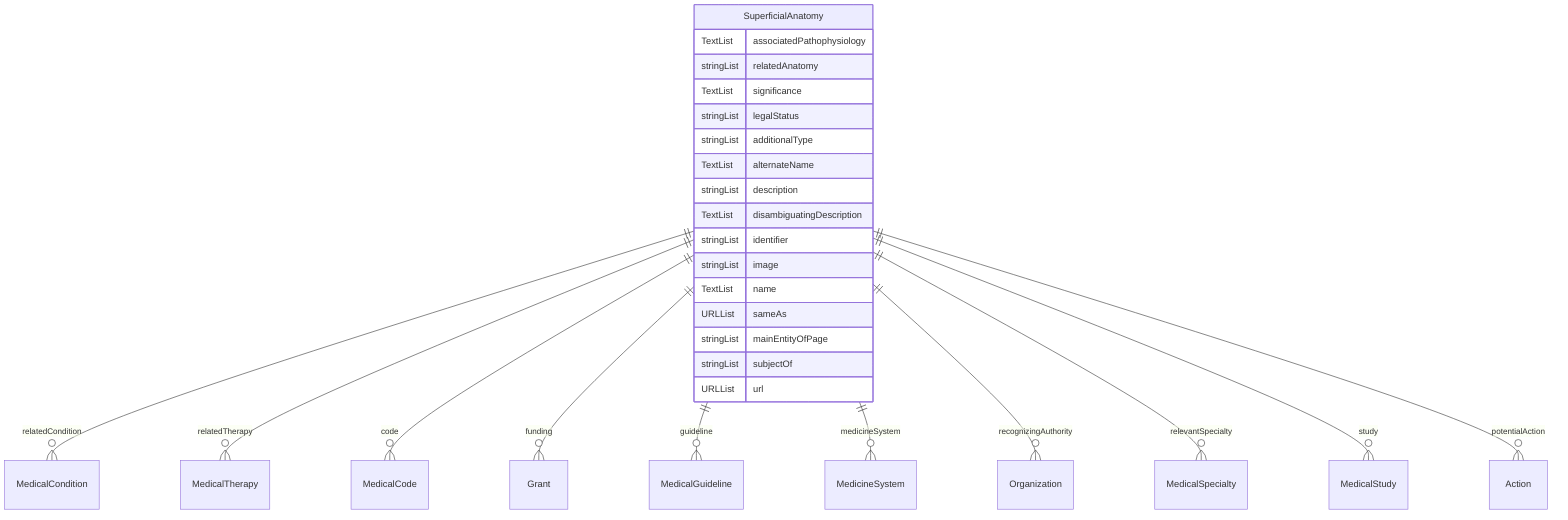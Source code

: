 erDiagram
SuperficialAnatomy {
    TextList associatedPathophysiology  
    stringList relatedAnatomy  
    TextList significance  
    stringList legalStatus  
    stringList additionalType  
    TextList alternateName  
    stringList description  
    TextList disambiguatingDescription  
    stringList identifier  
    stringList image  
    TextList name  
    URLList sameAs  
    stringList mainEntityOfPage  
    stringList subjectOf  
    URLList url  
}

SuperficialAnatomy ||--}o MedicalCondition : "relatedCondition"
SuperficialAnatomy ||--}o MedicalTherapy : "relatedTherapy"
SuperficialAnatomy ||--}o MedicalCode : "code"
SuperficialAnatomy ||--}o Grant : "funding"
SuperficialAnatomy ||--}o MedicalGuideline : "guideline"
SuperficialAnatomy ||--}o MedicineSystem : "medicineSystem"
SuperficialAnatomy ||--}o Organization : "recognizingAuthority"
SuperficialAnatomy ||--}o MedicalSpecialty : "relevantSpecialty"
SuperficialAnatomy ||--}o MedicalStudy : "study"
SuperficialAnatomy ||--}o Action : "potentialAction"
